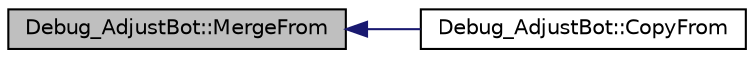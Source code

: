 digraph "Debug_AdjustBot::MergeFrom"
{
 // INTERACTIVE_SVG=YES
  edge [fontname="Helvetica",fontsize="10",labelfontname="Helvetica",labelfontsize="10"];
  node [fontname="Helvetica",fontsize="10",shape=record];
  rankdir="LR";
  Node1 [label="Debug_AdjustBot::MergeFrom",height=0.2,width=0.4,color="black", fillcolor="grey75", style="filled", fontcolor="black"];
  Node1 -> Node2 [dir="back",color="midnightblue",fontsize="10",style="solid",fontname="Helvetica"];
  Node2 [label="Debug_AdjustBot::CopyFrom",height=0.2,width=0.4,color="black", fillcolor="white", style="filled",URL="$de/dd5/class_debug___adjust_bot.html#a04544e62b8fa999d1d51476fde353541"];
}
